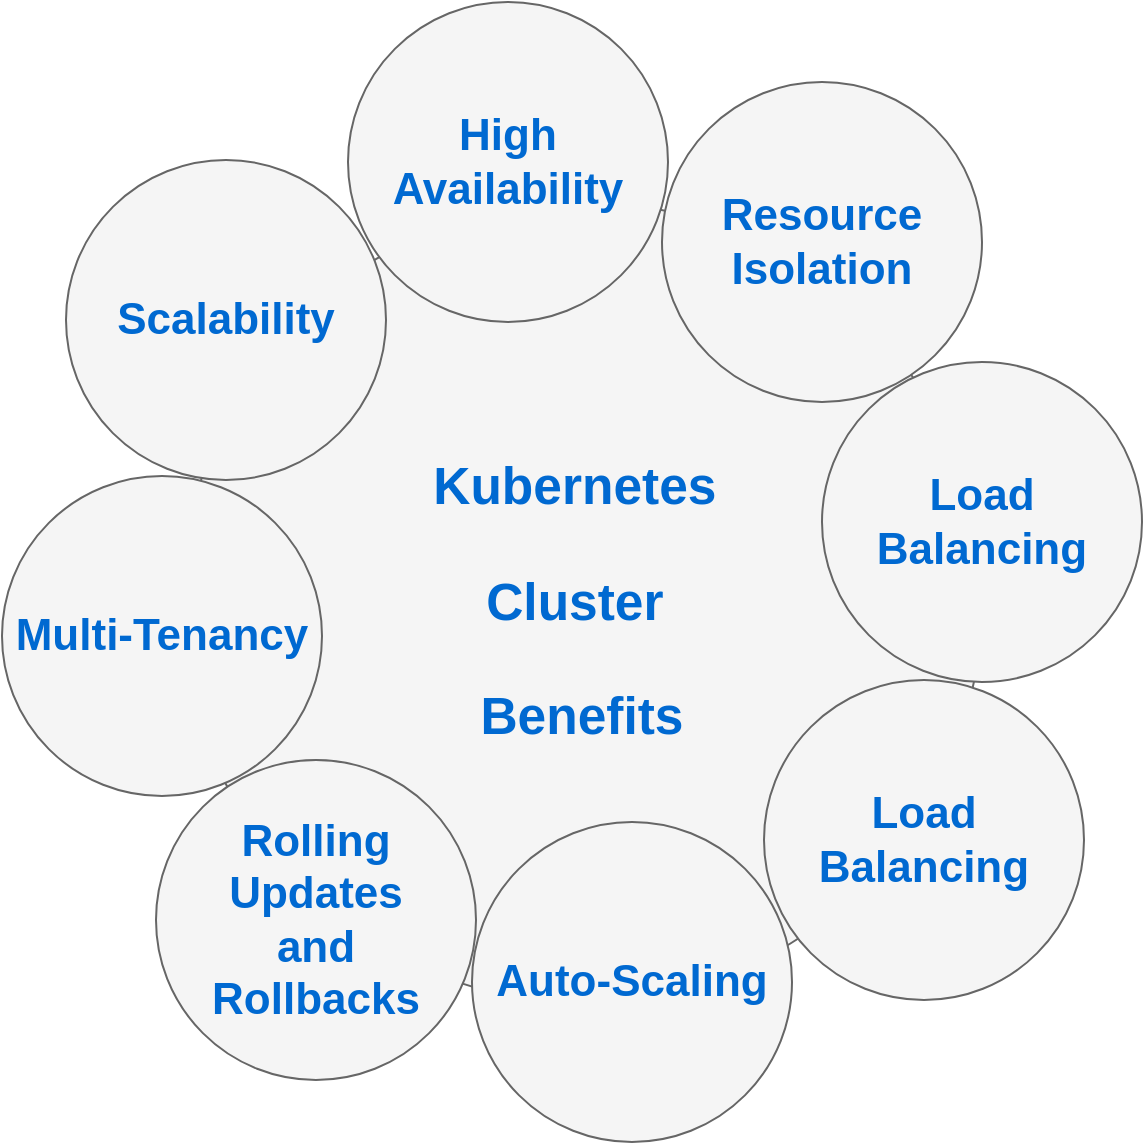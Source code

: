 <mxfile version="22.0.4" type="github">
  <diagram name="Page-1" id="dd472eb7-4b8b-5cd9-a60b-b15522922e76">
    <mxGraphModel dx="1674" dy="750" grid="1" gridSize="10" guides="1" tooltips="1" connect="1" arrows="1" fold="1" page="1" pageScale="1" pageWidth="1100" pageHeight="850" background="none" math="0" shadow="0">
      <root>
        <mxCell id="0" />
        <mxCell id="1" parent="0" />
        <mxCell id="374e34682ed331ee-1" value="&lt;h3 class=&quot;graf graf--h3&quot; name=&quot;c93f&quot;&gt;&lt;font face=&quot;Helvetica&quot;&gt;Kubernetes&amp;nbsp;&lt;/font&gt;&lt;/h3&gt;&lt;h3 class=&quot;graf graf--h3&quot; name=&quot;c93f&quot;&gt;&lt;font face=&quot;Helvetica&quot;&gt;Cluster&amp;nbsp;&lt;/font&gt;&lt;/h3&gt;&lt;h3 class=&quot;graf graf--h3&quot; name=&quot;c93f&quot;&gt;&lt;font face=&quot;Helvetica&quot;&gt;Benefits&lt;/font&gt;&lt;br&gt;&lt;/h3&gt;" style="ellipse;whiteSpace=wrap;html=1;rounded=0;shadow=0;dashed=0;comic=0;fontFamily=Verdana;fontSize=22;fontColor=#0069D1;fillColor=#f5f5f5;strokeColor=#666666;" parent="1" vertex="1">
          <mxGeometry x="330" y="180" width="400" height="400" as="geometry" />
        </mxCell>
        <mxCell id="45236fa5f4b8e91a-1" value="&lt;font face=&quot;Helvetica&quot;&gt;&lt;b&gt;High Availability&lt;/b&gt;&lt;/font&gt;" style="ellipse;whiteSpace=wrap;html=1;rounded=0;shadow=0;dashed=0;comic=0;fontFamily=Verdana;fontSize=22;fontColor=#0069D1;fillColor=#f5f5f5;strokeColor=#666666;" parent="1" vertex="1">
          <mxGeometry x="413" y="80" width="160" height="160" as="geometry" />
        </mxCell>
        <mxCell id="45236fa5f4b8e91a-2" value="&lt;font face=&quot;Helvetica&quot;&gt;&lt;b&gt;Rolling Updates &lt;br&gt;and &lt;br&gt;Rollbacks&lt;/b&gt;&lt;/font&gt;" style="ellipse;whiteSpace=wrap;html=1;rounded=0;shadow=0;dashed=0;comic=0;fontFamily=Verdana;fontSize=22;fontColor=#0069D1;fillColor=#f5f5f5;strokeColor=#666666;align=center;" parent="1" vertex="1">
          <mxGeometry x="317" y="459" width="160" height="160" as="geometry" />
        </mxCell>
        <mxCell id="45236fa5f4b8e91a-5" value="&lt;font face=&quot;Helvetica&quot;&gt;&lt;b&gt;Scalability&lt;/b&gt;&lt;/font&gt;" style="ellipse;whiteSpace=wrap;html=1;rounded=0;shadow=0;dashed=0;comic=0;fontFamily=Verdana;fontSize=22;fontColor=#0069D1;fillColor=#f5f5f5;strokeColor=#666666;" parent="1" vertex="1">
          <mxGeometry x="272" y="159" width="160" height="160" as="geometry" />
        </mxCell>
        <mxCell id="45236fa5f4b8e91a-6" value="&lt;font face=&quot;Helvetica&quot;&gt;&lt;b&gt;Resource Isolation&lt;/b&gt;&lt;/font&gt;" style="ellipse;whiteSpace=wrap;html=1;rounded=0;shadow=0;dashed=0;comic=0;fontFamily=Verdana;fontSize=22;fontColor=#0069D1;fillColor=#f5f5f5;strokeColor=#666666;align=center;" parent="1" vertex="1">
          <mxGeometry x="570" y="120" width="160" height="160" as="geometry" />
        </mxCell>
        <mxCell id="45236fa5f4b8e91a-7" value="&lt;div&gt;&lt;font style=&quot;&quot; face=&quot;Helvetica&quot;&gt;&lt;b&gt;Auto-Scaling&lt;/b&gt;&lt;/font&gt;&lt;br&gt;&lt;/div&gt;" style="ellipse;whiteSpace=wrap;html=1;rounded=0;shadow=0;dashed=0;comic=0;fontFamily=Verdana;fontSize=22;fontColor=#0069D1;fillColor=#f5f5f5;strokeColor=#666666;" parent="1" vertex="1">
          <mxGeometry x="475" y="490" width="160" height="160" as="geometry" />
        </mxCell>
        <mxCell id="45236fa5f4b8e91a-8" value="&lt;div&gt;&lt;b&gt;&lt;font face=&quot;Helvetica&quot;&gt;Multi-Tenancy&lt;/font&gt;&lt;/b&gt;&lt;br&gt;&lt;/div&gt;" style="ellipse;whiteSpace=wrap;html=1;rounded=0;shadow=0;dashed=0;comic=0;fontFamily=Verdana;fontSize=22;fontColor=#0069D1;fillColor=#f5f5f5;strokeColor=#666666;" parent="1" vertex="1">
          <mxGeometry x="240" y="317" width="160" height="160" as="geometry" />
        </mxCell>
        <mxCell id="4JLwz5jdQQtO2X3QlTvX-2" value="&lt;font face=&quot;Helvetica&quot;&gt;&lt;b&gt;Load Balancing&lt;/b&gt;&lt;/font&gt;" style="ellipse;whiteSpace=wrap;html=1;rounded=0;shadow=0;dashed=0;comic=0;fontFamily=Verdana;fontSize=22;fontColor=#0069D1;fillColor=#f5f5f5;strokeColor=#666666;align=center;" vertex="1" parent="1">
          <mxGeometry x="650" y="260" width="160" height="160" as="geometry" />
        </mxCell>
        <mxCell id="4JLwz5jdQQtO2X3QlTvX-3" value="&lt;font face=&quot;Helvetica&quot;&gt;&lt;b&gt;Load Balancing&lt;/b&gt;&lt;/font&gt;" style="ellipse;whiteSpace=wrap;html=1;rounded=0;shadow=0;dashed=0;comic=0;fontFamily=Verdana;fontSize=22;fontColor=#0069D1;fillColor=#f5f5f5;strokeColor=#666666;align=center;" vertex="1" parent="1">
          <mxGeometry x="621" y="419" width="160" height="160" as="geometry" />
        </mxCell>
      </root>
    </mxGraphModel>
  </diagram>
</mxfile>
